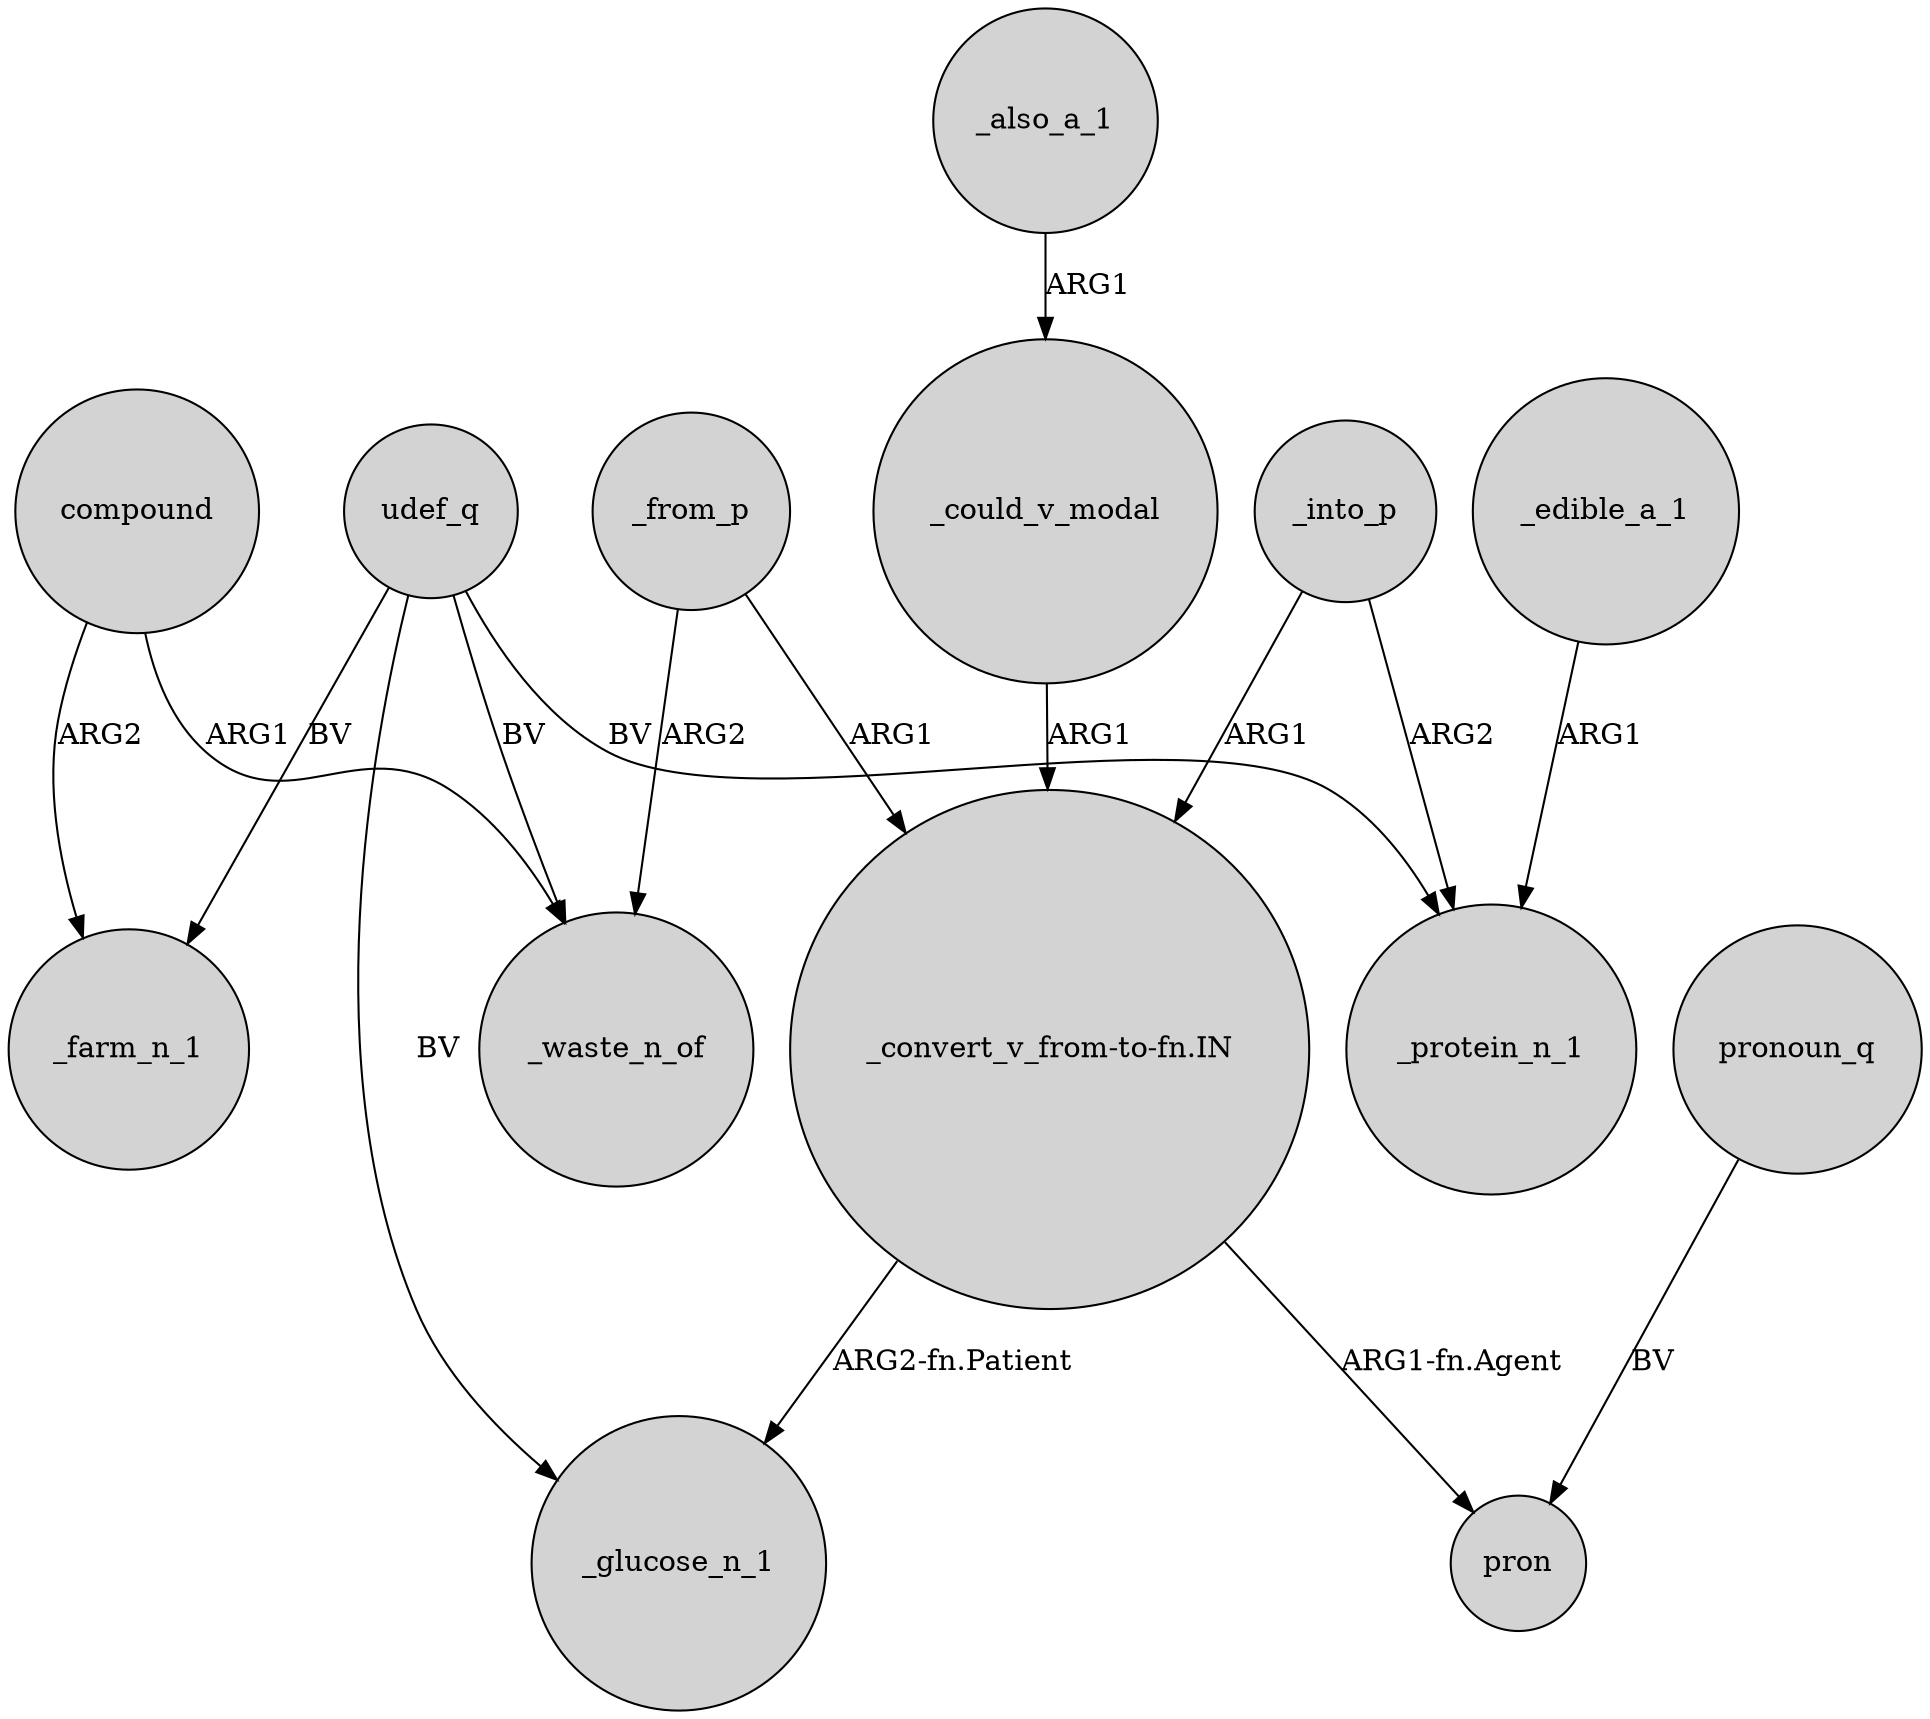 digraph {
	node [shape=circle style=filled]
	_also_a_1 -> _could_v_modal [label=ARG1]
	"_convert_v_from-to-fn.IN" -> _glucose_n_1 [label="ARG2-fn.Patient"]
	_could_v_modal -> "_convert_v_from-to-fn.IN" [label=ARG1]
	compound -> _waste_n_of [label=ARG1]
	udef_q -> _waste_n_of [label=BV]
	_from_p -> "_convert_v_from-to-fn.IN" [label=ARG1]
	udef_q -> _farm_n_1 [label=BV]
	_edible_a_1 -> _protein_n_1 [label=ARG1]
	_from_p -> _waste_n_of [label=ARG2]
	udef_q -> _glucose_n_1 [label=BV]
	"_convert_v_from-to-fn.IN" -> pron [label="ARG1-fn.Agent"]
	_into_p -> _protein_n_1 [label=ARG2]
	udef_q -> _protein_n_1 [label=BV]
	compound -> _farm_n_1 [label=ARG2]
	_into_p -> "_convert_v_from-to-fn.IN" [label=ARG1]
	pronoun_q -> pron [label=BV]
}
